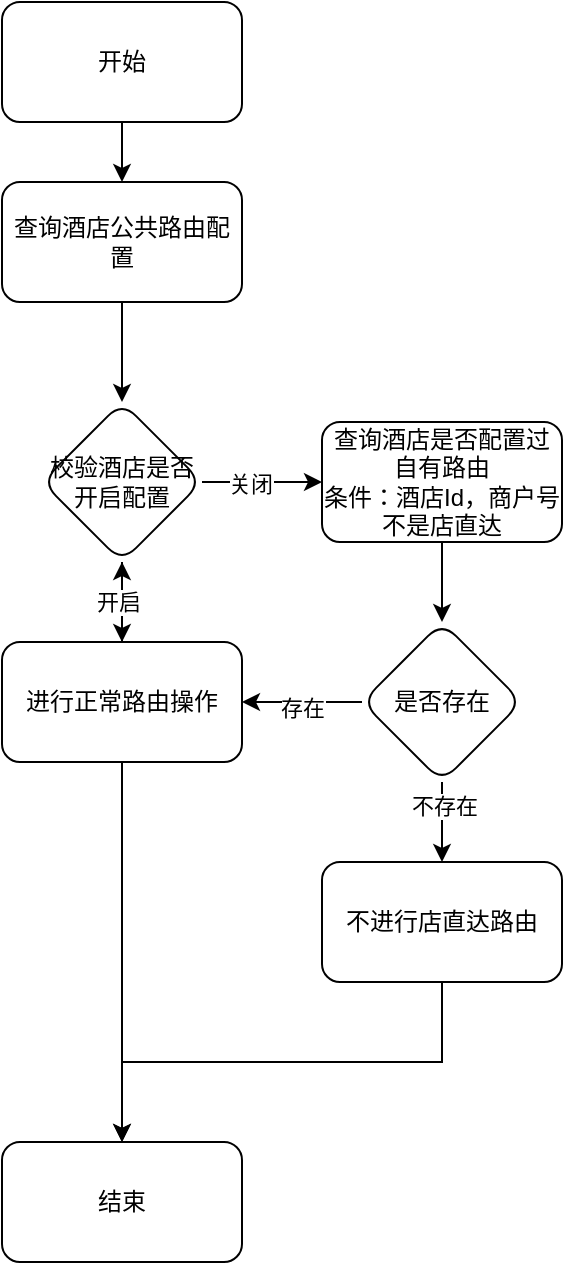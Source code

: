 <mxfile version="24.6.4" type="github">
  <diagram id="C5RBs43oDa-KdzZeNtuy" name="Page-1">
    <mxGraphModel dx="1146" dy="616" grid="1" gridSize="10" guides="1" tooltips="1" connect="1" arrows="1" fold="1" page="1" pageScale="1" pageWidth="827" pageHeight="1169" math="0" shadow="0">
      <root>
        <mxCell id="WIyWlLk6GJQsqaUBKTNV-0" />
        <mxCell id="WIyWlLk6GJQsqaUBKTNV-1" parent="WIyWlLk6GJQsqaUBKTNV-0" />
        <mxCell id="WSzhSvZmGiSPIvQ9xHni-3" value="" style="edgeStyle=orthogonalEdgeStyle;rounded=0;orthogonalLoop=1;jettySize=auto;html=1;" edge="1" parent="WIyWlLk6GJQsqaUBKTNV-1" source="WSzhSvZmGiSPIvQ9xHni-0">
          <mxGeometry relative="1" as="geometry">
            <mxPoint x="420" y="140" as="targetPoint" />
          </mxGeometry>
        </mxCell>
        <mxCell id="WSzhSvZmGiSPIvQ9xHni-0" value="开始" style="rounded=1;whiteSpace=wrap;html=1;" vertex="1" parent="WIyWlLk6GJQsqaUBKTNV-1">
          <mxGeometry x="360" y="50" width="120" height="60" as="geometry" />
        </mxCell>
        <mxCell id="WSzhSvZmGiSPIvQ9xHni-5" value="" style="edgeStyle=orthogonalEdgeStyle;rounded=0;orthogonalLoop=1;jettySize=auto;html=1;" edge="1" parent="WIyWlLk6GJQsqaUBKTNV-1" source="WSzhSvZmGiSPIvQ9xHni-11" target="WSzhSvZmGiSPIvQ9xHni-4">
          <mxGeometry relative="1" as="geometry">
            <mxPoint x="420" y="210" as="sourcePoint" />
          </mxGeometry>
        </mxCell>
        <mxCell id="WSzhSvZmGiSPIvQ9xHni-8" value="" style="edgeStyle=orthogonalEdgeStyle;rounded=0;orthogonalLoop=1;jettySize=auto;html=1;" edge="1" parent="WIyWlLk6GJQsqaUBKTNV-1" source="WSzhSvZmGiSPIvQ9xHni-4" target="WSzhSvZmGiSPIvQ9xHni-7">
          <mxGeometry relative="1" as="geometry" />
        </mxCell>
        <mxCell id="WSzhSvZmGiSPIvQ9xHni-13" value="" style="edgeStyle=orthogonalEdgeStyle;rounded=0;orthogonalLoop=1;jettySize=auto;html=1;" edge="1" parent="WIyWlLk6GJQsqaUBKTNV-1" source="WSzhSvZmGiSPIvQ9xHni-4" target="WSzhSvZmGiSPIvQ9xHni-12">
          <mxGeometry relative="1" as="geometry" />
        </mxCell>
        <mxCell id="WSzhSvZmGiSPIvQ9xHni-14" value="关闭" style="edgeLabel;html=1;align=center;verticalAlign=middle;resizable=0;points=[];" vertex="1" connectable="0" parent="WSzhSvZmGiSPIvQ9xHni-13">
          <mxGeometry x="-0.2" y="-1" relative="1" as="geometry">
            <mxPoint as="offset" />
          </mxGeometry>
        </mxCell>
        <mxCell id="WSzhSvZmGiSPIvQ9xHni-4" value="校验酒店是否开启配置" style="rhombus;whiteSpace=wrap;html=1;rounded=1;" vertex="1" parent="WIyWlLk6GJQsqaUBKTNV-1">
          <mxGeometry x="380" y="250" width="80" height="80" as="geometry" />
        </mxCell>
        <mxCell id="WSzhSvZmGiSPIvQ9xHni-9" value="" style="edgeStyle=orthogonalEdgeStyle;rounded=0;orthogonalLoop=1;jettySize=auto;html=1;" edge="1" parent="WIyWlLk6GJQsqaUBKTNV-1" source="WSzhSvZmGiSPIvQ9xHni-7" target="WSzhSvZmGiSPIvQ9xHni-4">
          <mxGeometry relative="1" as="geometry" />
        </mxCell>
        <mxCell id="WSzhSvZmGiSPIvQ9xHni-10" value="开启" style="edgeLabel;html=1;align=center;verticalAlign=middle;resizable=0;points=[];" vertex="1" connectable="0" parent="WSzhSvZmGiSPIvQ9xHni-9">
          <mxGeometry y="2" relative="1" as="geometry">
            <mxPoint as="offset" />
          </mxGeometry>
        </mxCell>
        <mxCell id="WSzhSvZmGiSPIvQ9xHni-28" value="" style="edgeStyle=orthogonalEdgeStyle;rounded=0;orthogonalLoop=1;jettySize=auto;html=1;" edge="1" parent="WIyWlLk6GJQsqaUBKTNV-1" source="WSzhSvZmGiSPIvQ9xHni-7" target="WSzhSvZmGiSPIvQ9xHni-27">
          <mxGeometry relative="1" as="geometry" />
        </mxCell>
        <mxCell id="WSzhSvZmGiSPIvQ9xHni-7" value="进行正常路由操作" style="whiteSpace=wrap;html=1;rounded=1;" vertex="1" parent="WIyWlLk6GJQsqaUBKTNV-1">
          <mxGeometry x="360" y="370" width="120" height="60" as="geometry" />
        </mxCell>
        <mxCell id="WSzhSvZmGiSPIvQ9xHni-11" value="查询酒店公共路由配置" style="rounded=1;whiteSpace=wrap;html=1;" vertex="1" parent="WIyWlLk6GJQsqaUBKTNV-1">
          <mxGeometry x="360" y="140" width="120" height="60" as="geometry" />
        </mxCell>
        <mxCell id="WSzhSvZmGiSPIvQ9xHni-16" value="" style="edgeStyle=orthogonalEdgeStyle;rounded=0;orthogonalLoop=1;jettySize=auto;html=1;" edge="1" parent="WIyWlLk6GJQsqaUBKTNV-1" source="WSzhSvZmGiSPIvQ9xHni-12" target="WSzhSvZmGiSPIvQ9xHni-15">
          <mxGeometry relative="1" as="geometry" />
        </mxCell>
        <mxCell id="WSzhSvZmGiSPIvQ9xHni-12" value="查询酒店是否配置过自有路由&lt;br&gt;条件：酒店Id，商户号不是店直达" style="whiteSpace=wrap;html=1;rounded=1;" vertex="1" parent="WIyWlLk6GJQsqaUBKTNV-1">
          <mxGeometry x="520" y="260" width="120" height="60" as="geometry" />
        </mxCell>
        <mxCell id="WSzhSvZmGiSPIvQ9xHni-19" style="edgeStyle=orthogonalEdgeStyle;rounded=0;orthogonalLoop=1;jettySize=auto;html=1;exitX=0;exitY=0.5;exitDx=0;exitDy=0;entryX=1;entryY=0.5;entryDx=0;entryDy=0;" edge="1" parent="WIyWlLk6GJQsqaUBKTNV-1" source="WSzhSvZmGiSPIvQ9xHni-15" target="WSzhSvZmGiSPIvQ9xHni-7">
          <mxGeometry relative="1" as="geometry" />
        </mxCell>
        <mxCell id="WSzhSvZmGiSPIvQ9xHni-20" value="存在" style="edgeLabel;html=1;align=center;verticalAlign=middle;resizable=0;points=[];" vertex="1" connectable="0" parent="WSzhSvZmGiSPIvQ9xHni-19">
          <mxGeometry y="3" relative="1" as="geometry">
            <mxPoint as="offset" />
          </mxGeometry>
        </mxCell>
        <mxCell id="WSzhSvZmGiSPIvQ9xHni-25" value="" style="edgeStyle=orthogonalEdgeStyle;rounded=0;orthogonalLoop=1;jettySize=auto;html=1;" edge="1" parent="WIyWlLk6GJQsqaUBKTNV-1" source="WSzhSvZmGiSPIvQ9xHni-15" target="WSzhSvZmGiSPIvQ9xHni-24">
          <mxGeometry relative="1" as="geometry" />
        </mxCell>
        <mxCell id="WSzhSvZmGiSPIvQ9xHni-26" value="不存在" style="edgeLabel;html=1;align=center;verticalAlign=middle;resizable=0;points=[];" vertex="1" connectable="0" parent="WSzhSvZmGiSPIvQ9xHni-25">
          <mxGeometry x="-0.4" y="1" relative="1" as="geometry">
            <mxPoint as="offset" />
          </mxGeometry>
        </mxCell>
        <mxCell id="WSzhSvZmGiSPIvQ9xHni-15" value="是否存在" style="rhombus;whiteSpace=wrap;html=1;rounded=1;" vertex="1" parent="WIyWlLk6GJQsqaUBKTNV-1">
          <mxGeometry x="540" y="360" width="80" height="80" as="geometry" />
        </mxCell>
        <mxCell id="WSzhSvZmGiSPIvQ9xHni-29" style="edgeStyle=orthogonalEdgeStyle;rounded=0;orthogonalLoop=1;jettySize=auto;html=1;exitX=0.5;exitY=1;exitDx=0;exitDy=0;entryX=0.5;entryY=0;entryDx=0;entryDy=0;" edge="1" parent="WIyWlLk6GJQsqaUBKTNV-1" source="WSzhSvZmGiSPIvQ9xHni-24" target="WSzhSvZmGiSPIvQ9xHni-27">
          <mxGeometry relative="1" as="geometry" />
        </mxCell>
        <mxCell id="WSzhSvZmGiSPIvQ9xHni-24" value="不进行店直达路由" style="whiteSpace=wrap;html=1;rounded=1;" vertex="1" parent="WIyWlLk6GJQsqaUBKTNV-1">
          <mxGeometry x="520" y="480" width="120" height="60" as="geometry" />
        </mxCell>
        <mxCell id="WSzhSvZmGiSPIvQ9xHni-27" value="结束" style="whiteSpace=wrap;html=1;rounded=1;" vertex="1" parent="WIyWlLk6GJQsqaUBKTNV-1">
          <mxGeometry x="360" y="620" width="120" height="60" as="geometry" />
        </mxCell>
      </root>
    </mxGraphModel>
  </diagram>
</mxfile>
